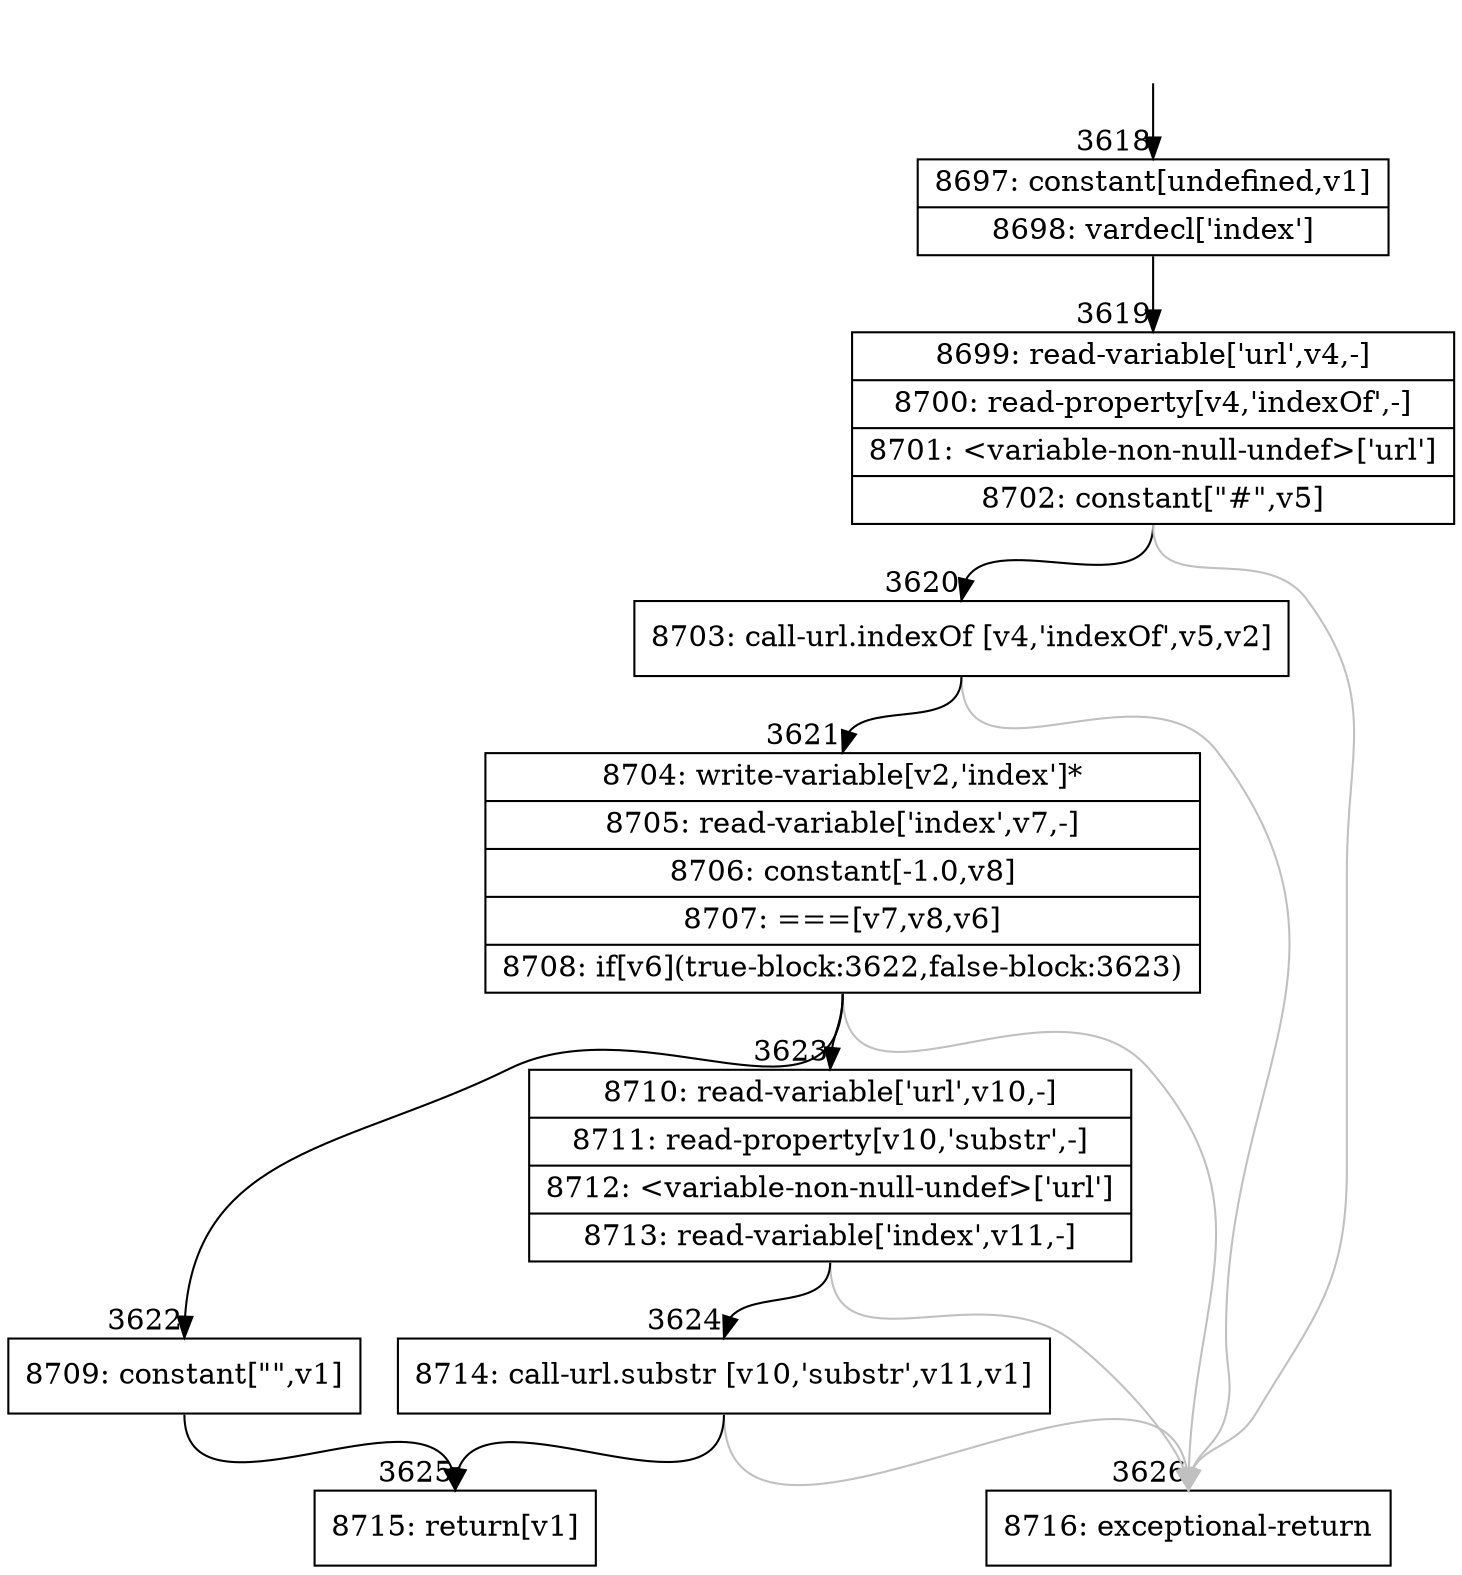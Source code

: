 digraph {
rankdir="TD"
BB_entry301[shape=none,label=""];
BB_entry301 -> BB3618 [tailport=s, headport=n, headlabel="    3618"]
BB3618 [shape=record label="{8697: constant[undefined,v1]|8698: vardecl['index']}" ] 
BB3618 -> BB3619 [tailport=s, headport=n, headlabel="      3619"]
BB3619 [shape=record label="{8699: read-variable['url',v4,-]|8700: read-property[v4,'indexOf',-]|8701: \<variable-non-null-undef\>['url']|8702: constant[\"#\",v5]}" ] 
BB3619 -> BB3620 [tailport=s, headport=n, headlabel="      3620"]
BB3619 -> BB3626 [tailport=s, headport=n, color=gray, headlabel="      3626"]
BB3620 [shape=record label="{8703: call-url.indexOf [v4,'indexOf',v5,v2]}" ] 
BB3620 -> BB3621 [tailport=s, headport=n, headlabel="      3621"]
BB3620 -> BB3626 [tailport=s, headport=n, color=gray]
BB3621 [shape=record label="{8704: write-variable[v2,'index']*|8705: read-variable['index',v7,-]|8706: constant[-1.0,v8]|8707: ===[v7,v8,v6]|8708: if[v6](true-block:3622,false-block:3623)}" ] 
BB3621 -> BB3622 [tailport=s, headport=n, headlabel="      3622"]
BB3621 -> BB3623 [tailport=s, headport=n, headlabel="      3623"]
BB3621 -> BB3626 [tailport=s, headport=n, color=gray]
BB3622 [shape=record label="{8709: constant[\"\",v1]}" ] 
BB3622 -> BB3625 [tailport=s, headport=n, headlabel="      3625"]
BB3623 [shape=record label="{8710: read-variable['url',v10,-]|8711: read-property[v10,'substr',-]|8712: \<variable-non-null-undef\>['url']|8713: read-variable['index',v11,-]}" ] 
BB3623 -> BB3624 [tailport=s, headport=n, headlabel="      3624"]
BB3623 -> BB3626 [tailport=s, headport=n, color=gray]
BB3624 [shape=record label="{8714: call-url.substr [v10,'substr',v11,v1]}" ] 
BB3624 -> BB3625 [tailport=s, headport=n]
BB3624 -> BB3626 [tailport=s, headport=n, color=gray]
BB3625 [shape=record label="{8715: return[v1]}" ] 
BB3626 [shape=record label="{8716: exceptional-return}" ] 
//#$~ 5413
}
